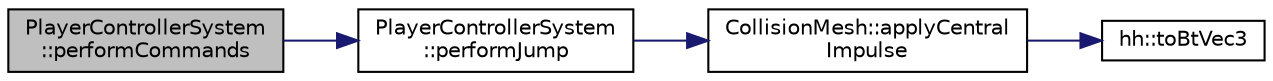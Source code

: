 digraph "PlayerControllerSystem::performCommands"
{
 // INTERACTIVE_SVG=YES
 // LATEX_PDF_SIZE
  edge [fontname="Helvetica",fontsize="10",labelfontname="Helvetica",labelfontsize="10"];
  node [fontname="Helvetica",fontsize="10",shape=record];
  rankdir="LR";
  Node1 [label="PlayerControllerSystem\l::performCommands",height=0.2,width=0.4,color="black", fillcolor="grey75", style="filled", fontcolor="black",tooltip=" "];
  Node1 -> Node2 [color="midnightblue",fontsize="10",style="solid",fontname="Helvetica"];
  Node2 [label="PlayerControllerSystem\l::performJump",height=0.2,width=0.4,color="black", fillcolor="white", style="filled",URL="$d5/d50/class_player_controller_system.html#acf4ba00f5474af8aa904575b2655b44f",tooltip=" "];
  Node2 -> Node3 [color="midnightblue",fontsize="10",style="solid",fontname="Helvetica"];
  Node3 [label="CollisionMesh::applyCentral\lImpulse",height=0.2,width=0.4,color="black", fillcolor="white", style="filled",URL="$d4/daa/class_collision_mesh.html#a7d1dde3a566093848fdd3e75278655ec",tooltip=" "];
  Node3 -> Node4 [color="midnightblue",fontsize="10",style="solid",fontname="Helvetica"];
  Node4 [label="hh::toBtVec3",height=0.2,width=0.4,color="black", fillcolor="white", style="filled",URL="$d7/dd1/namespacehh.html#aa0102ec32d9d665ebdda89fa4c03c5b6",tooltip=" "];
}
